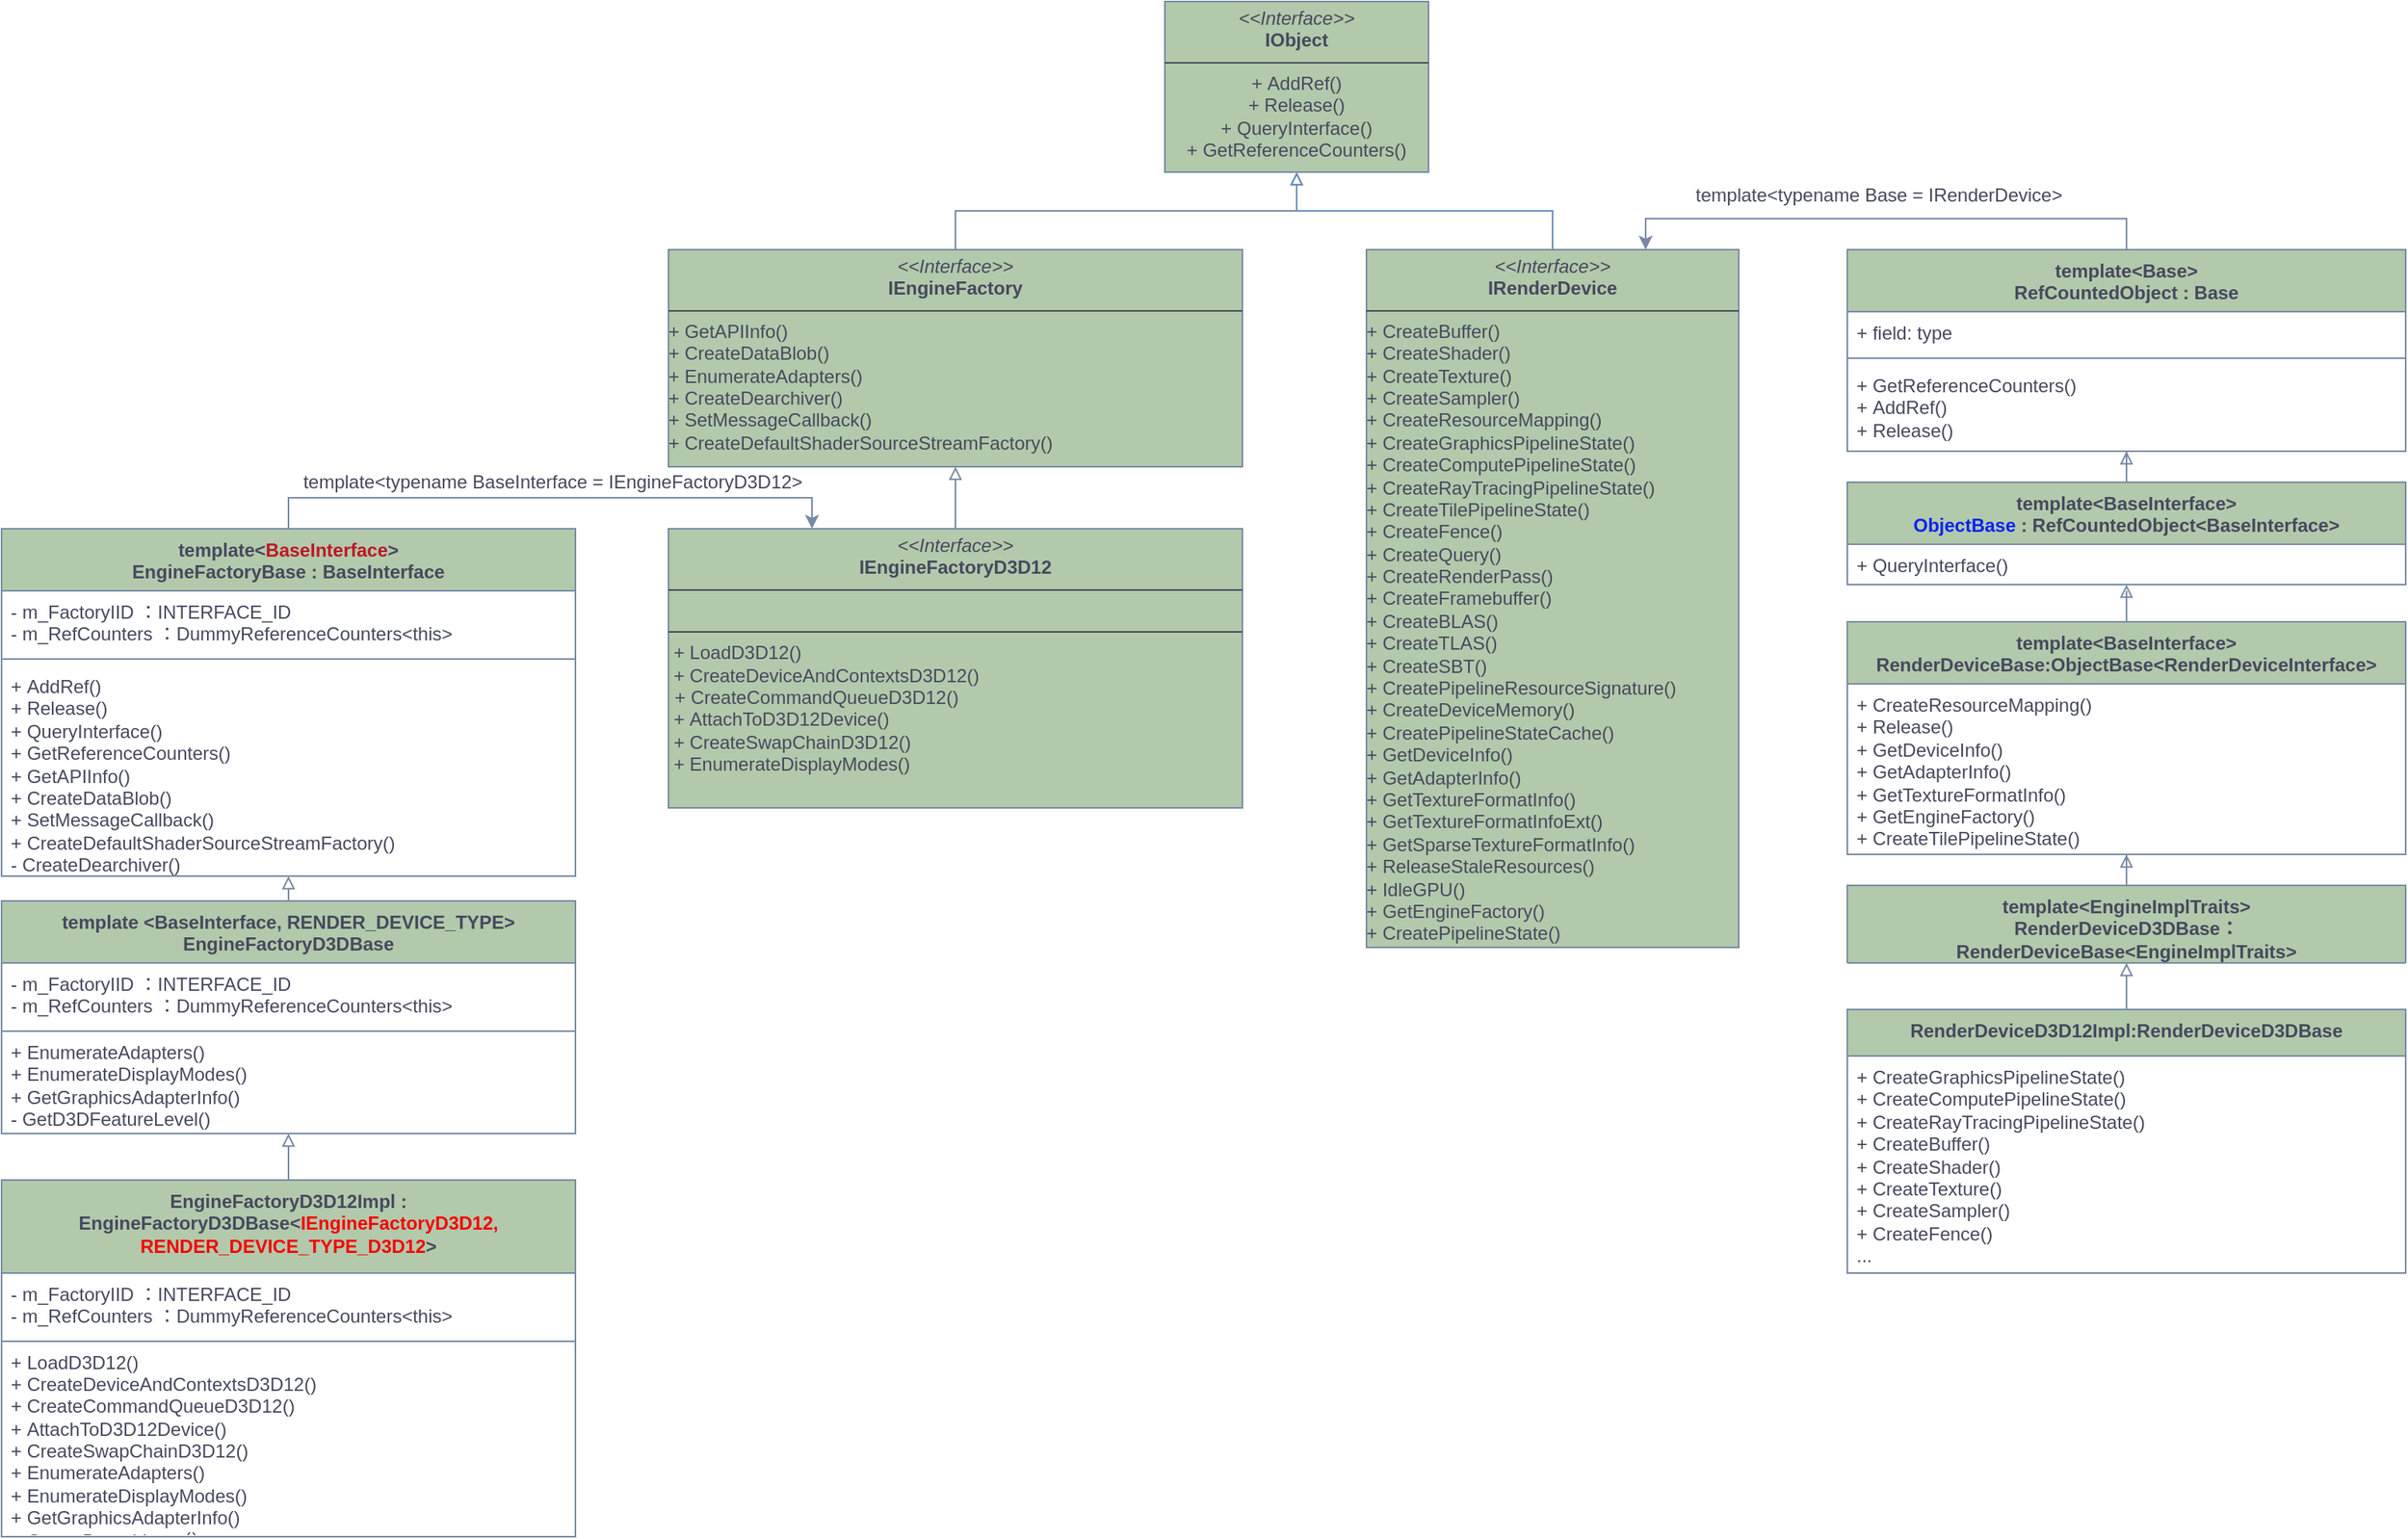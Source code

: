 <mxfile version="24.7.8">
  <diagram id="C5RBs43oDa-KdzZeNtuy" name="Page-1">
    <mxGraphModel dx="1877" dy="618" grid="1" gridSize="10" guides="1" tooltips="1" connect="1" arrows="1" fold="1" page="1" pageScale="1" pageWidth="827" pageHeight="1169" math="0" shadow="0">
      <root>
        <mxCell id="WIyWlLk6GJQsqaUBKTNV-0" />
        <mxCell id="WIyWlLk6GJQsqaUBKTNV-1" parent="WIyWlLk6GJQsqaUBKTNV-0" />
        <mxCell id="uO3FxK8MSbtDPoYA_33R-14" value="&lt;p style=&quot;margin: 4px 0px 0px;&quot;&gt;&lt;i&gt;&amp;lt;&amp;lt;Interface&amp;gt;&amp;gt;&lt;/i&gt;&lt;br&gt;&lt;b&gt;IObject&lt;/b&gt;&lt;/p&gt;&lt;hr size=&quot;1&quot; style=&quot;border-style:solid;&quot;&gt;&lt;p style=&quot;margin:0px;margin-left:4px;&quot;&gt;&lt;/p&gt;&lt;p style=&quot;margin:0px;margin-left:4px;&quot;&gt;&lt;/p&gt;&lt;div style=&quot;&quot;&gt;&lt;div&gt;&lt;span style=&quot;background-color: initial;&quot;&gt;+&amp;nbsp;&lt;/span&gt;&lt;span style=&quot;background-color: initial;&quot;&gt;AddRef()&lt;/span&gt;&lt;/div&gt;&lt;div&gt;&lt;span style=&quot;background-color: initial;&quot;&gt;+&amp;nbsp;&lt;/span&gt;&lt;span style=&quot;background-color: initial;&quot;&gt;Release()&lt;/span&gt;&lt;/div&gt;&lt;/div&gt;&lt;div style=&quot;&quot;&gt;&lt;span style=&quot;background-color: initial;&quot;&gt;+ QueryInterface&lt;/span&gt;&lt;span style=&quot;background-color: initial;&quot;&gt;()&lt;/span&gt;&lt;/div&gt;&lt;div style=&quot;&quot;&gt;&lt;span style=&quot;background-color: initial;&quot;&gt;+&amp;nbsp;&lt;/span&gt;&lt;span style=&quot;background-color: initial;&quot;&gt;GetReferenceCounters()&lt;/span&gt;&lt;/div&gt;&lt;p&gt;&lt;/p&gt;" style="verticalAlign=middle;align=center;overflow=fill;html=1;whiteSpace=wrap;labelBackgroundColor=none;fillColor=#B2C9AB;strokeColor=#788AA3;fontColor=#46495D;" parent="WIyWlLk6GJQsqaUBKTNV-1" vertex="1">
          <mxGeometry x="740" y="1100" width="170" height="110" as="geometry" />
        </mxCell>
        <mxCell id="uO3FxK8MSbtDPoYA_33R-17" style="edgeStyle=orthogonalEdgeStyle;rounded=0;orthogonalLoop=1;jettySize=auto;html=1;exitX=0.5;exitY=0;exitDx=0;exitDy=0;entryX=0.5;entryY=1;entryDx=0;entryDy=0;endArrow=block;endFill=0;labelBackgroundColor=none;strokeColor=#788AA3;fontColor=default;" parent="WIyWlLk6GJQsqaUBKTNV-1" source="uO3FxK8MSbtDPoYA_33R-15" target="uO3FxK8MSbtDPoYA_33R-14" edge="1">
          <mxGeometry relative="1" as="geometry" />
        </mxCell>
        <mxCell id="uO3FxK8MSbtDPoYA_33R-15" value="&lt;p style=&quot;margin: 4px 0px 0px;&quot;&gt;&lt;i&gt;&amp;lt;&amp;lt;Interface&amp;gt;&amp;gt;&lt;/i&gt;&lt;br&gt;&lt;b&gt;IEngineFactory&lt;/b&gt;&lt;br&gt;&lt;/p&gt;&lt;hr size=&quot;1&quot; style=&quot;border-style:solid;&quot;&gt;&lt;p style=&quot;margin:0px;margin-left:4px;&quot;&gt;&lt;/p&gt;&lt;p style=&quot;margin:0px;margin-left:4px;&quot;&gt;&lt;/p&gt;&lt;div style=&quot;&quot;&gt;&lt;div style=&quot;text-align: left;&quot;&gt;&lt;span style=&quot;background-color: initial;&quot;&gt;+&amp;nbsp;&lt;/span&gt;&lt;span style=&quot;background-color: initial;&quot;&gt;GetAPIInfo()&lt;/span&gt;&lt;/div&gt;&lt;div style=&quot;text-align: left;&quot;&gt;&lt;span style=&quot;background-color: initial;&quot;&gt;+&amp;nbsp;&lt;/span&gt;&lt;span style=&quot;background-color: initial;&quot;&gt;CreateDataBlob()&lt;/span&gt;&lt;/div&gt;&lt;/div&gt;&lt;div style=&quot;text-align: left;&quot;&gt;&lt;span style=&quot;background-color: initial;&quot;&gt;+&amp;nbsp;&lt;/span&gt;&lt;span style=&quot;background-color: initial;&quot;&gt;EnumerateAdapters()&lt;/span&gt;&lt;/div&gt;&lt;div style=&quot;text-align: left;&quot;&gt;&lt;span style=&quot;background-color: initial;&quot;&gt;+&amp;nbsp;&lt;/span&gt;&lt;span style=&quot;background-color: initial;&quot;&gt;CreateDearchiver()&lt;/span&gt;&lt;/div&gt;&lt;div style=&quot;text-align: left;&quot;&gt;&lt;span style=&quot;background-color: initial;&quot;&gt;+&amp;nbsp;&lt;/span&gt;&lt;span style=&quot;background-color: initial;&quot;&gt;SetMessageCallback()&lt;/span&gt;&lt;/div&gt;&lt;div style=&quot;text-align: left;&quot;&gt;&lt;span style=&quot;background-color: initial;&quot;&gt;+&amp;nbsp;&lt;/span&gt;&lt;span style=&quot;background-color: initial;&quot;&gt;CreateDefaultShaderSourceStreamFactory()&lt;/span&gt;&lt;/div&gt;&lt;p&gt;&lt;/p&gt;" style="verticalAlign=middle;align=center;overflow=fill;html=1;whiteSpace=wrap;labelBackgroundColor=none;fillColor=#B2C9AB;strokeColor=#788AA3;fontColor=#46495D;" parent="WIyWlLk6GJQsqaUBKTNV-1" vertex="1">
          <mxGeometry x="420" y="1260" width="370" height="140" as="geometry" />
        </mxCell>
        <mxCell id="uO3FxK8MSbtDPoYA_33R-78" style="edgeStyle=orthogonalEdgeStyle;rounded=0;orthogonalLoop=1;jettySize=auto;html=1;exitX=0.5;exitY=0;exitDx=0;exitDy=0;entryX=0.25;entryY=0;entryDx=0;entryDy=0;strokeColor=#788AA3;fontColor=#46495D;fillColor=#B2C9AB;" parent="WIyWlLk6GJQsqaUBKTNV-1" source="uO3FxK8MSbtDPoYA_33R-18" target="uO3FxK8MSbtDPoYA_33R-44" edge="1">
          <mxGeometry relative="1" as="geometry" />
        </mxCell>
        <mxCell id="uO3FxK8MSbtDPoYA_33R-18" value="&lt;div&gt;template&amp;lt;&lt;font color=&quot;#bc1727&quot;&gt;BaseInterface&lt;/font&gt;&amp;gt;&lt;/div&gt;EngineFactoryBase : BaseInterface" style="swimlane;fontStyle=1;align=center;verticalAlign=top;childLayout=stackLayout;horizontal=1;startSize=40;horizontalStack=0;resizeParent=1;resizeParentMax=0;resizeLast=0;collapsible=1;marginBottom=0;whiteSpace=wrap;html=1;labelBackgroundColor=none;fillColor=#B2C9AB;strokeColor=#788AA3;fontColor=#46495D;" parent="WIyWlLk6GJQsqaUBKTNV-1" vertex="1">
          <mxGeometry x="-10" y="1440" width="370" height="224" as="geometry">
            <mxRectangle x="390" y="610" width="170" height="40" as="alternateBounds" />
          </mxGeometry>
        </mxCell>
        <mxCell id="uO3FxK8MSbtDPoYA_33R-19" value="- m_FactoryIID ：INTERFACE_ID&lt;div&gt;- m_RefCounters ：DummyReferenceCounters&amp;lt;this&amp;gt;&lt;/div&gt;" style="text;strokeColor=none;fillColor=none;align=left;verticalAlign=top;spacingLeft=4;spacingRight=4;overflow=hidden;rotatable=0;points=[[0,0.5],[1,0.5]];portConstraint=eastwest;whiteSpace=wrap;html=1;labelBackgroundColor=none;fontColor=#46495D;" parent="uO3FxK8MSbtDPoYA_33R-18" vertex="1">
          <mxGeometry y="40" width="370" height="40" as="geometry" />
        </mxCell>
        <mxCell id="uO3FxK8MSbtDPoYA_33R-20" value="" style="line;strokeWidth=1;fillColor=none;align=left;verticalAlign=middle;spacingTop=-1;spacingLeft=3;spacingRight=3;rotatable=0;labelPosition=right;points=[];portConstraint=eastwest;strokeColor=#788AA3;labelBackgroundColor=none;fontColor=#46495D;" parent="uO3FxK8MSbtDPoYA_33R-18" vertex="1">
          <mxGeometry y="80" width="370" height="8" as="geometry" />
        </mxCell>
        <mxCell id="uO3FxK8MSbtDPoYA_33R-21" value="&lt;div&gt;+&amp;nbsp;AddRef()&lt;/div&gt;&lt;div&gt;+ Release()&lt;/div&gt;+ QueryInterface()&lt;div&gt;+&amp;nbsp;GetReferenceCounters()&lt;/div&gt;&lt;div&gt;+&amp;nbsp;GetAPIInfo()&lt;/div&gt;&lt;div&gt;+ CreateDataBlob()&lt;br&gt;&lt;/div&gt;&lt;div&gt;+&amp;nbsp;SetMessageCallback()&lt;/div&gt;&lt;div&gt;+&amp;nbsp;CreateDefaultShaderSourceStreamFactory()&lt;/div&gt;&lt;div&gt;-&amp;nbsp;CreateDearchiver()&lt;/div&gt;" style="text;strokeColor=none;fillColor=none;align=left;verticalAlign=top;spacingLeft=4;spacingRight=4;overflow=hidden;rotatable=0;points=[[0,0.5],[1,0.5]];portConstraint=eastwest;whiteSpace=wrap;html=1;labelBackgroundColor=none;fontColor=#46495D;" parent="uO3FxK8MSbtDPoYA_33R-18" vertex="1">
          <mxGeometry y="88" width="370" height="136" as="geometry" />
        </mxCell>
        <mxCell id="uO3FxK8MSbtDPoYA_33R-27" style="edgeStyle=orthogonalEdgeStyle;rounded=0;orthogonalLoop=1;jettySize=auto;html=1;endArrow=block;endFill=0;labelBackgroundColor=none;strokeColor=#788AA3;fontColor=default;" parent="WIyWlLk6GJQsqaUBKTNV-1" source="uO3FxK8MSbtDPoYA_33R-22" target="uO3FxK8MSbtDPoYA_33R-18" edge="1">
          <mxGeometry relative="1" as="geometry">
            <Array as="points">
              <mxPoint x="175" y="1660" />
              <mxPoint x="175" y="1660" />
            </Array>
          </mxGeometry>
        </mxCell>
        <mxCell id="uO3FxK8MSbtDPoYA_33R-22" value="&lt;div&gt;template &amp;lt;BaseInterface, RENDER_DEVICE_TYPE&amp;gt;&lt;br&gt;&lt;/div&gt;EngineFactoryD3DBase" style="swimlane;fontStyle=1;align=center;verticalAlign=top;childLayout=stackLayout;horizontal=1;startSize=40;horizontalStack=0;resizeParent=1;resizeParentMax=0;resizeLast=0;collapsible=1;marginBottom=0;whiteSpace=wrap;html=1;labelBackgroundColor=none;fillColor=#B2C9AB;strokeColor=#788AA3;fontColor=#46495D;" parent="WIyWlLk6GJQsqaUBKTNV-1" vertex="1">
          <mxGeometry x="-10" y="1680" width="370" height="150" as="geometry">
            <mxRectangle x="390" y="610" width="170" height="40" as="alternateBounds" />
          </mxGeometry>
        </mxCell>
        <mxCell id="uO3FxK8MSbtDPoYA_33R-23" value="- m_FactoryIID ：INTERFACE_ID&lt;div&gt;- m_RefCounters ：DummyReferenceCounters&amp;lt;this&amp;gt;&lt;/div&gt;" style="text;strokeColor=none;fillColor=none;align=left;verticalAlign=top;spacingLeft=4;spacingRight=4;overflow=hidden;rotatable=0;points=[[0,0.5],[1,0.5]];portConstraint=eastwest;whiteSpace=wrap;html=1;labelBackgroundColor=none;fontColor=#46495D;" parent="uO3FxK8MSbtDPoYA_33R-22" vertex="1">
          <mxGeometry y="40" width="370" height="40" as="geometry" />
        </mxCell>
        <mxCell id="uO3FxK8MSbtDPoYA_33R-24" value="" style="line;strokeWidth=1;fillColor=none;align=left;verticalAlign=middle;spacingTop=-1;spacingLeft=3;spacingRight=3;rotatable=0;labelPosition=right;points=[];portConstraint=eastwest;strokeColor=#788AA3;labelBackgroundColor=none;fontColor=#46495D;" parent="uO3FxK8MSbtDPoYA_33R-22" vertex="1">
          <mxGeometry y="80" width="370" height="8" as="geometry" />
        </mxCell>
        <mxCell id="uO3FxK8MSbtDPoYA_33R-25" value="&lt;div&gt;+&amp;nbsp;EnumerateAdapters()&lt;/div&gt;&lt;div&gt;+ EnumerateDisplayModes()&lt;/div&gt;+ GetGraphicsAdapterInfo()&lt;div&gt;-&amp;nbsp;GetD3DFeatureLevel()&lt;/div&gt;" style="text;strokeColor=none;fillColor=none;align=left;verticalAlign=middle;spacingLeft=4;spacingRight=4;overflow=hidden;rotatable=0;points=[[0,0.5],[1,0.5]];portConstraint=eastwest;whiteSpace=wrap;html=1;labelBackgroundColor=none;fontColor=#46495D;" parent="uO3FxK8MSbtDPoYA_33R-22" vertex="1">
          <mxGeometry y="88" width="370" height="62" as="geometry" />
        </mxCell>
        <mxCell id="uO3FxK8MSbtDPoYA_33R-43" style="edgeStyle=orthogonalEdgeStyle;rounded=0;orthogonalLoop=1;jettySize=auto;html=1;exitX=0.5;exitY=0;exitDx=0;exitDy=0;endArrow=block;endFill=0;labelBackgroundColor=none;strokeColor=#788AA3;fontColor=default;" parent="WIyWlLk6GJQsqaUBKTNV-1" source="uO3FxK8MSbtDPoYA_33R-34" target="uO3FxK8MSbtDPoYA_33R-22" edge="1">
          <mxGeometry relative="1" as="geometry" />
        </mxCell>
        <mxCell id="uO3FxK8MSbtDPoYA_33R-34" value="&lt;div&gt;EngineFactoryD3D12Impl : EngineFactoryD3DBase&amp;lt;&lt;font color=&quot;#f40101&quot;&gt;IEngineFactoryD3D12, RENDER_DEVICE_TYPE_D3D12&lt;/font&gt;&amp;gt;&lt;br&gt;&lt;/div&gt;" style="swimlane;fontStyle=1;align=center;verticalAlign=top;childLayout=stackLayout;horizontal=1;startSize=60;horizontalStack=0;resizeParent=1;resizeParentMax=0;resizeLast=0;collapsible=1;marginBottom=0;whiteSpace=wrap;html=1;labelBackgroundColor=none;fillColor=#B2C9AB;strokeColor=#788AA3;fontColor=#46495D;" parent="WIyWlLk6GJQsqaUBKTNV-1" vertex="1">
          <mxGeometry x="-10" y="1860" width="370" height="230" as="geometry">
            <mxRectangle x="390" y="610" width="170" height="40" as="alternateBounds" />
          </mxGeometry>
        </mxCell>
        <mxCell id="uO3FxK8MSbtDPoYA_33R-35" value="- m_FactoryIID ：INTERFACE_ID&lt;div&gt;- m_RefCounters ：DummyReferenceCounters&amp;lt;this&amp;gt;&lt;/div&gt;" style="text;strokeColor=none;fillColor=none;align=left;verticalAlign=top;spacingLeft=4;spacingRight=4;overflow=hidden;rotatable=0;points=[[0,0.5],[1,0.5]];portConstraint=eastwest;whiteSpace=wrap;html=1;labelBackgroundColor=none;fontColor=#46495D;" parent="uO3FxK8MSbtDPoYA_33R-34" vertex="1">
          <mxGeometry y="60" width="370" height="40" as="geometry" />
        </mxCell>
        <mxCell id="uO3FxK8MSbtDPoYA_33R-36" value="" style="line;strokeWidth=1;fillColor=none;align=left;verticalAlign=middle;spacingTop=-1;spacingLeft=3;spacingRight=3;rotatable=0;labelPosition=right;points=[];portConstraint=eastwest;strokeColor=#788AA3;labelBackgroundColor=none;fontColor=#46495D;" parent="uO3FxK8MSbtDPoYA_33R-34" vertex="1">
          <mxGeometry y="100" width="370" height="8" as="geometry" />
        </mxCell>
        <mxCell id="uO3FxK8MSbtDPoYA_33R-37" value="&lt;div&gt;+&amp;nbsp;LoadD3D12()&lt;/div&gt;&lt;div&gt;+ CreateDeviceAndContextsD3D12()&lt;/div&gt;+ CreateCommandQueueD3D12()&lt;div&gt;+&amp;nbsp;AttachToD3D12Device()&lt;/div&gt;&lt;div&gt;+&amp;nbsp;CreateSwapChainD3D12()&lt;/div&gt;&lt;div&gt;+ EnumerateAdapters()&lt;br&gt;&lt;/div&gt;&lt;div&gt;+&amp;nbsp;EnumerateDisplayModes()&lt;/div&gt;&lt;div&gt;+&amp;nbsp;GetGraphicsAdapterInfo()&lt;/div&gt;&lt;div&gt;+&amp;nbsp;CreateDearchiver（）&lt;/div&gt;" style="text;strokeColor=none;fillColor=none;align=left;verticalAlign=middle;spacingLeft=4;spacingRight=4;overflow=hidden;rotatable=0;points=[[0,0.5],[1,0.5]];portConstraint=eastwest;whiteSpace=wrap;html=1;labelBackgroundColor=none;fontColor=#46495D;" parent="uO3FxK8MSbtDPoYA_33R-34" vertex="1">
          <mxGeometry y="108" width="370" height="122" as="geometry" />
        </mxCell>
        <mxCell id="uO3FxK8MSbtDPoYA_33R-45" style="edgeStyle=orthogonalEdgeStyle;rounded=0;orthogonalLoop=1;jettySize=auto;html=1;exitX=0.5;exitY=0;exitDx=0;exitDy=0;entryX=0.5;entryY=1;entryDx=0;entryDy=0;strokeColor=#788AA3;fontColor=#46495D;fillColor=#B2C9AB;endArrow=block;endFill=0;" parent="WIyWlLk6GJQsqaUBKTNV-1" source="uO3FxK8MSbtDPoYA_33R-44" target="uO3FxK8MSbtDPoYA_33R-15" edge="1">
          <mxGeometry relative="1" as="geometry" />
        </mxCell>
        <mxCell id="uO3FxK8MSbtDPoYA_33R-44" value="&lt;p style=&quot;margin:0px;margin-top:4px;text-align:center;&quot;&gt;&lt;i&gt;&amp;lt;&amp;lt;Interface&amp;gt;&amp;gt;&lt;/i&gt;&lt;br&gt;&lt;b&gt;IEngineFactoryD3D12&lt;/b&gt;&lt;/p&gt;&lt;hr size=&quot;1&quot; style=&quot;border-style:solid;&quot;&gt;&lt;p style=&quot;margin:0px;margin-left:4px;&quot;&gt;&lt;br&gt;&lt;/p&gt;&lt;hr size=&quot;1&quot; style=&quot;border-style:solid;&quot;&gt;&lt;div&gt;&amp;nbsp;+&amp;nbsp;LoadD3D12()&lt;/div&gt;&lt;div&gt;&amp;nbsp;+ CreateDeviceAndContextsD3D12()&lt;/div&gt;&lt;p style=&quot;margin:0px;margin-left:4px;&quot;&gt;+ CreateCommandQueueD3D12()&lt;/p&gt;&lt;div&gt;&amp;nbsp;+&amp;nbsp;AttachToD3D12Device()&lt;/div&gt;&lt;div&gt;&amp;nbsp;+&amp;nbsp;CreateSwapChainD3D12()&lt;/div&gt;&lt;div&gt;&amp;nbsp;+&amp;nbsp;EnumerateDisplayModes()&lt;/div&gt;" style="verticalAlign=top;align=left;overflow=fill;html=1;whiteSpace=wrap;strokeColor=#788AA3;fontColor=#46495D;fillColor=#B2C9AB;" parent="WIyWlLk6GJQsqaUBKTNV-1" vertex="1">
          <mxGeometry x="420" y="1440" width="370" height="180" as="geometry" />
        </mxCell>
        <mxCell id="CxMCUwXCkyTE1v-i5_yb-0" style="edgeStyle=orthogonalEdgeStyle;rounded=0;orthogonalLoop=1;jettySize=auto;html=1;exitX=0.5;exitY=0;exitDx=0;exitDy=0;endArrow=block;endFill=0;fillColor=#dae8fc;strokeColor=#6c8ebf;" edge="1" parent="WIyWlLk6GJQsqaUBKTNV-1" source="uO3FxK8MSbtDPoYA_33R-47" target="uO3FxK8MSbtDPoYA_33R-14">
          <mxGeometry relative="1" as="geometry" />
        </mxCell>
        <mxCell id="uO3FxK8MSbtDPoYA_33R-47" value="&lt;p style=&quot;margin: 4px 0px 0px;&quot;&gt;&lt;i&gt;&amp;lt;&amp;lt;Interface&amp;gt;&amp;gt;&lt;/i&gt;&lt;br&gt;&lt;b&gt;IRenderDevice&lt;/b&gt;&lt;/p&gt;&lt;hr size=&quot;1&quot; style=&quot;border-style:solid;&quot;&gt;&lt;p style=&quot;margin:0px;margin-left:4px;&quot;&gt;&lt;/p&gt;&lt;p style=&quot;margin:0px;margin-left:4px;&quot;&gt;&lt;/p&gt;&lt;div style=&quot;&quot;&gt;&lt;div style=&quot;text-align: left;&quot;&gt;&lt;span style=&quot;background-color: initial;&quot;&gt;+&amp;nbsp;&lt;/span&gt;&lt;span style=&quot;background-color: initial;&quot;&gt;CreateBuffer()&lt;/span&gt;&lt;/div&gt;&lt;div style=&quot;text-align: left;&quot;&gt;&lt;span style=&quot;background-color: initial;&quot;&gt;+&amp;nbsp;&lt;/span&gt;&lt;span style=&quot;background-color: initial;&quot;&gt;CreateShader()&lt;/span&gt;&lt;/div&gt;&lt;/div&gt;&lt;div style=&quot;text-align: left;&quot;&gt;&lt;span style=&quot;background-color: initial;&quot;&gt;+&amp;nbsp;&lt;/span&gt;&lt;span style=&quot;background-color: initial;&quot;&gt;CreateTexture()&lt;/span&gt;&lt;/div&gt;&lt;div style=&quot;text-align: left;&quot;&gt;&lt;span style=&quot;background-color: initial;&quot;&gt;+&amp;nbsp;&lt;/span&gt;&lt;span style=&quot;background-color: initial;&quot;&gt;CreateSampler()&lt;/span&gt;&lt;/div&gt;&lt;div style=&quot;text-align: left;&quot;&gt;&lt;span style=&quot;background-color: initial;&quot;&gt;+&amp;nbsp;&lt;/span&gt;&lt;span style=&quot;background-color: initial;&quot;&gt;CreateResourceMapping()&lt;/span&gt;&lt;/div&gt;&lt;div style=&quot;text-align: left;&quot;&gt;&lt;span style=&quot;background-color: initial;&quot;&gt;+&amp;nbsp;&lt;/span&gt;&lt;span style=&quot;background-color: initial;&quot;&gt;CreateGraphicsPipelineState()&lt;/span&gt;&lt;/div&gt;&lt;div style=&quot;text-align: left;&quot;&gt;&lt;span style=&quot;background-color: initial;&quot;&gt;+&amp;nbsp;&lt;/span&gt;&lt;span style=&quot;background-color: initial; text-align: center;&quot;&gt;CreateComputePipelineState()&lt;/span&gt;&lt;/div&gt;&lt;div style=&quot;text-align: left;&quot;&gt;&lt;span style=&quot;background-color: initial; text-align: center;&quot;&gt;+&amp;nbsp;&lt;/span&gt;&lt;span style=&quot;background-color: initial; text-align: center;&quot;&gt;CreateRayTracingPipelineState()&lt;/span&gt;&lt;/div&gt;&lt;div style=&quot;text-align: left;&quot;&gt;&lt;span style=&quot;background-color: initial; text-align: center;&quot;&gt;+&amp;nbsp;&lt;/span&gt;&lt;span style=&quot;background-color: initial; text-align: center;&quot;&gt;CreateTilePipelineState()&lt;/span&gt;&lt;/div&gt;&lt;div style=&quot;text-align: left;&quot;&gt;&lt;span style=&quot;background-color: initial; text-align: center;&quot;&gt;+&amp;nbsp;&lt;/span&gt;&lt;span style=&quot;background-color: initial; text-align: center;&quot;&gt;CreateFence()&lt;/span&gt;&lt;/div&gt;&lt;div style=&quot;text-align: left;&quot;&gt;&lt;span style=&quot;background-color: initial; text-align: center;&quot;&gt;+ CreateQuery()&lt;/span&gt;&lt;/div&gt;&lt;div style=&quot;text-align: left;&quot;&gt;&lt;span style=&quot;background-color: initial; text-align: center;&quot;&gt;+&amp;nbsp;&lt;/span&gt;&lt;span style=&quot;background-color: initial; text-align: center;&quot;&gt;CreateRenderPass()&lt;/span&gt;&lt;/div&gt;&lt;div style=&quot;text-align: left;&quot;&gt;&lt;span style=&quot;background-color: initial; text-align: center;&quot;&gt;+&amp;nbsp;&lt;/span&gt;&lt;span style=&quot;background-color: initial; text-align: center;&quot;&gt;CreateFramebuffer()&lt;/span&gt;&lt;/div&gt;&lt;div style=&quot;text-align: left;&quot;&gt;&lt;span style=&quot;background-color: initial; text-align: center;&quot;&gt;+&amp;nbsp;&lt;/span&gt;&lt;span style=&quot;background-color: initial; text-align: center;&quot;&gt;CreateBLAS()&lt;/span&gt;&lt;/div&gt;&lt;div style=&quot;text-align: left;&quot;&gt;&lt;span style=&quot;background-color: initial; text-align: center;&quot;&gt;+&amp;nbsp;&lt;/span&gt;&lt;span style=&quot;background-color: initial; text-align: center;&quot;&gt;CreateTLAS()&lt;/span&gt;&lt;/div&gt;&lt;div style=&quot;text-align: left;&quot;&gt;&lt;span style=&quot;background-color: initial; text-align: center;&quot;&gt;+&amp;nbsp;&lt;/span&gt;&lt;span style=&quot;background-color: initial; text-align: center;&quot;&gt;CreateSBT()&lt;/span&gt;&lt;/div&gt;&lt;div style=&quot;text-align: left;&quot;&gt;&lt;span style=&quot;background-color: initial; text-align: center;&quot;&gt;+&amp;nbsp;&lt;/span&gt;&lt;span style=&quot;background-color: initial; text-align: center;&quot;&gt;CreatePipelineResourceSignature()&lt;/span&gt;&lt;/div&gt;&lt;div style=&quot;text-align: left;&quot;&gt;&lt;span style=&quot;background-color: initial; text-align: center;&quot;&gt;+&amp;nbsp;&lt;/span&gt;&lt;span style=&quot;background-color: initial; text-align: center;&quot;&gt;CreateDeviceMemory()&lt;/span&gt;&lt;/div&gt;&lt;div style=&quot;text-align: left;&quot;&gt;&lt;span style=&quot;background-color: initial; text-align: center;&quot;&gt;+&amp;nbsp;&lt;/span&gt;&lt;span style=&quot;background-color: initial; text-align: center;&quot;&gt;CreatePipelineStateCache()&lt;/span&gt;&lt;/div&gt;&lt;div style=&quot;text-align: left;&quot;&gt;&lt;span style=&quot;background-color: initial; text-align: center;&quot;&gt;+&amp;nbsp;&lt;/span&gt;&lt;span style=&quot;background-color: initial; text-align: center;&quot;&gt;GetDeviceInfo()&lt;/span&gt;&lt;/div&gt;&lt;div style=&quot;text-align: left;&quot;&gt;&lt;span style=&quot;background-color: initial; text-align: center;&quot;&gt;+&amp;nbsp;&lt;/span&gt;&lt;span style=&quot;background-color: initial; text-align: center;&quot;&gt;GetAdapterInfo()&lt;/span&gt;&lt;/div&gt;&lt;div style=&quot;text-align: left;&quot;&gt;&lt;span style=&quot;background-color: initial; text-align: center;&quot;&gt;+&amp;nbsp;&lt;/span&gt;&lt;span style=&quot;background-color: initial; text-align: center;&quot;&gt;GetTextureFormatInfo()&lt;/span&gt;&lt;/div&gt;&lt;div style=&quot;text-align: left;&quot;&gt;&lt;span style=&quot;background-color: initial; text-align: center;&quot;&gt;+&amp;nbsp;&lt;/span&gt;&lt;span style=&quot;background-color: initial; text-align: center;&quot;&gt;GetTextureFormatInfoExt()&lt;/span&gt;&lt;/div&gt;&lt;div style=&quot;text-align: left;&quot;&gt;&lt;span style=&quot;background-color: initial; text-align: center;&quot;&gt;+&amp;nbsp;&lt;/span&gt;&lt;span style=&quot;background-color: initial; text-align: center;&quot;&gt;GetSparseTextureFormatInfo()&lt;/span&gt;&lt;/div&gt;&lt;div style=&quot;text-align: left;&quot;&gt;&lt;span style=&quot;background-color: initial; text-align: center;&quot;&gt;+&amp;nbsp;&lt;/span&gt;&lt;span style=&quot;background-color: initial; text-align: center;&quot;&gt;ReleaseStaleResources()&lt;/span&gt;&lt;/div&gt;&lt;div style=&quot;text-align: left;&quot;&gt;&lt;span style=&quot;background-color: initial; text-align: center;&quot;&gt;+&amp;nbsp;&lt;/span&gt;&lt;span style=&quot;background-color: initial; text-align: center;&quot;&gt;IdleGPU()&lt;/span&gt;&lt;/div&gt;&lt;div style=&quot;text-align: left;&quot;&gt;&lt;span style=&quot;background-color: initial; text-align: center;&quot;&gt;+&amp;nbsp;&lt;/span&gt;&lt;span style=&quot;background-color: initial; text-align: center;&quot;&gt;GetEngineFactory()&lt;/span&gt;&lt;/div&gt;&lt;div style=&quot;text-align: left;&quot;&gt;&lt;span style=&quot;background-color: initial; text-align: center;&quot;&gt;+&amp;nbsp;&lt;/span&gt;&lt;span style=&quot;background-color: initial; text-align: center;&quot;&gt;CreatePipelineState()&lt;/span&gt;&lt;/div&gt;&lt;p&gt;&lt;/p&gt;" style="verticalAlign=middle;align=center;overflow=fill;html=1;whiteSpace=wrap;labelBackgroundColor=none;fillColor=#B2C9AB;strokeColor=#788AA3;fontColor=#46495D;" parent="WIyWlLk6GJQsqaUBKTNV-1" vertex="1">
          <mxGeometry x="870" y="1260" width="240" height="450" as="geometry" />
        </mxCell>
        <mxCell id="uO3FxK8MSbtDPoYA_33R-76" style="edgeStyle=orthogonalEdgeStyle;rounded=0;orthogonalLoop=1;jettySize=auto;html=1;exitX=0.5;exitY=0;exitDx=0;exitDy=0;entryX=0.75;entryY=0;entryDx=0;entryDy=0;strokeColor=#788AA3;fontColor=#46495D;fillColor=#B2C9AB;" parent="WIyWlLk6GJQsqaUBKTNV-1" source="uO3FxK8MSbtDPoYA_33R-48" target="uO3FxK8MSbtDPoYA_33R-47" edge="1">
          <mxGeometry relative="1" as="geometry" />
        </mxCell>
        <mxCell id="uO3FxK8MSbtDPoYA_33R-48" value="&lt;div&gt;template&amp;lt;Base&amp;gt;&lt;/div&gt;RefCountedObject : Base" style="swimlane;fontStyle=1;align=center;verticalAlign=top;childLayout=stackLayout;horizontal=1;startSize=40;horizontalStack=0;resizeParent=1;resizeParentMax=0;resizeLast=0;collapsible=1;marginBottom=0;whiteSpace=wrap;html=1;strokeColor=#788AA3;fontColor=#46495D;fillColor=#B2C9AB;" parent="WIyWlLk6GJQsqaUBKTNV-1" vertex="1">
          <mxGeometry x="1180" y="1260" width="360" height="130" as="geometry" />
        </mxCell>
        <mxCell id="uO3FxK8MSbtDPoYA_33R-49" value="+ field: type" style="text;strokeColor=none;fillColor=none;align=left;verticalAlign=top;spacingLeft=4;spacingRight=4;overflow=hidden;rotatable=0;points=[[0,0.5],[1,0.5]];portConstraint=eastwest;whiteSpace=wrap;html=1;fontColor=#46495D;" parent="uO3FxK8MSbtDPoYA_33R-48" vertex="1">
          <mxGeometry y="40" width="360" height="26" as="geometry" />
        </mxCell>
        <mxCell id="uO3FxK8MSbtDPoYA_33R-50" value="" style="line;strokeWidth=1;fillColor=none;align=left;verticalAlign=middle;spacingTop=-1;spacingLeft=3;spacingRight=3;rotatable=0;labelPosition=right;points=[];portConstraint=eastwest;strokeColor=inherit;fontColor=#46495D;" parent="uO3FxK8MSbtDPoYA_33R-48" vertex="1">
          <mxGeometry y="66" width="360" height="8" as="geometry" />
        </mxCell>
        <mxCell id="uO3FxK8MSbtDPoYA_33R-51" value="+ GetReferenceCounters()&lt;div&gt;+&amp;nbsp;AddRef()&lt;/div&gt;&lt;div&gt;+ Release()&lt;/div&gt;" style="text;strokeColor=none;fillColor=none;align=left;verticalAlign=top;spacingLeft=4;spacingRight=4;overflow=hidden;rotatable=0;points=[[0,0.5],[1,0.5]];portConstraint=eastwest;whiteSpace=wrap;html=1;fontColor=#46495D;" parent="uO3FxK8MSbtDPoYA_33R-48" vertex="1">
          <mxGeometry y="74" width="360" height="56" as="geometry" />
        </mxCell>
        <mxCell id="uO3FxK8MSbtDPoYA_33R-52" value="&lt;div&gt;template&amp;lt;BaseInterface&amp;gt;&lt;/div&gt;&lt;font color=&quot;#0723f2&quot;&gt;ObjectBase&lt;/font&gt; : RefCountedObject&amp;lt;BaseInterface&amp;gt;" style="swimlane;fontStyle=1;align=center;verticalAlign=top;childLayout=stackLayout;horizontal=1;startSize=40;horizontalStack=0;resizeParent=1;resizeParentMax=0;resizeLast=0;collapsible=1;marginBottom=0;whiteSpace=wrap;html=1;strokeColor=#788AA3;fontColor=#46495D;fillColor=#B2C9AB;" parent="WIyWlLk6GJQsqaUBKTNV-1" vertex="1">
          <mxGeometry x="1180" y="1410" width="360" height="66" as="geometry" />
        </mxCell>
        <mxCell id="uO3FxK8MSbtDPoYA_33R-55" value="+ QueryInterface()" style="text;strokeColor=none;fillColor=none;align=left;verticalAlign=top;spacingLeft=4;spacingRight=4;overflow=hidden;rotatable=0;points=[[0,0.5],[1,0.5]];portConstraint=eastwest;whiteSpace=wrap;html=1;fontColor=#46495D;" parent="uO3FxK8MSbtDPoYA_33R-52" vertex="1">
          <mxGeometry y="40" width="360" height="26" as="geometry" />
        </mxCell>
        <mxCell id="uO3FxK8MSbtDPoYA_33R-56" style="edgeStyle=orthogonalEdgeStyle;rounded=0;orthogonalLoop=1;jettySize=auto;html=1;exitX=0.5;exitY=0;exitDx=0;exitDy=0;strokeColor=#788AA3;fontColor=#46495D;fillColor=#B2C9AB;endArrow=block;endFill=0;" parent="WIyWlLk6GJQsqaUBKTNV-1" source="uO3FxK8MSbtDPoYA_33R-52" target="uO3FxK8MSbtDPoYA_33R-48" edge="1">
          <mxGeometry relative="1" as="geometry">
            <mxPoint x="1365" y="1400" as="targetPoint" />
            <Array as="points" />
          </mxGeometry>
        </mxCell>
        <mxCell id="uO3FxK8MSbtDPoYA_33R-60" style="edgeStyle=orthogonalEdgeStyle;rounded=0;orthogonalLoop=1;jettySize=auto;html=1;exitX=0.5;exitY=0;exitDx=0;exitDy=0;strokeColor=#788AA3;fontColor=#46495D;fillColor=#B2C9AB;endArrow=block;endFill=0;" parent="WIyWlLk6GJQsqaUBKTNV-1" source="uO3FxK8MSbtDPoYA_33R-58" target="uO3FxK8MSbtDPoYA_33R-52" edge="1">
          <mxGeometry relative="1" as="geometry" />
        </mxCell>
        <mxCell id="uO3FxK8MSbtDPoYA_33R-58" value="&lt;div&gt;template&amp;lt;BaseInterface&amp;gt;&lt;/div&gt;RenderDeviceBase:ObjectBase&amp;lt;RenderDeviceInterface&amp;gt;" style="swimlane;fontStyle=1;align=center;verticalAlign=top;childLayout=stackLayout;horizontal=1;startSize=40;horizontalStack=0;resizeParent=1;resizeParentMax=0;resizeLast=0;collapsible=1;marginBottom=0;whiteSpace=wrap;html=1;strokeColor=#788AA3;fontColor=#46495D;fillColor=#B2C9AB;" parent="WIyWlLk6GJQsqaUBKTNV-1" vertex="1">
          <mxGeometry x="1180" y="1500" width="360" height="150" as="geometry" />
        </mxCell>
        <mxCell id="uO3FxK8MSbtDPoYA_33R-59" value="+ CreateResourceMapping()&lt;div&gt;+&amp;nbsp;Release()&lt;/div&gt;&lt;div&gt;+&amp;nbsp;GetDeviceInfo()&lt;/div&gt;&lt;div&gt;+&amp;nbsp;GetAdapterInfo()&lt;/div&gt;&lt;div&gt;+&amp;nbsp;GetTextureFormatInfo()&lt;/div&gt;&lt;div&gt;+&amp;nbsp;GetEngineFactory()&lt;/div&gt;&lt;div&gt;+&amp;nbsp;CreateTilePipelineState()&lt;/div&gt;" style="text;strokeColor=none;fillColor=none;align=left;verticalAlign=top;spacingLeft=4;spacingRight=4;overflow=hidden;rotatable=0;points=[[0,0.5],[1,0.5]];portConstraint=eastwest;whiteSpace=wrap;html=1;fontColor=#46495D;" parent="uO3FxK8MSbtDPoYA_33R-58" vertex="1">
          <mxGeometry y="40" width="360" height="110" as="geometry" />
        </mxCell>
        <mxCell id="uO3FxK8MSbtDPoYA_33R-72" style="edgeStyle=orthogonalEdgeStyle;rounded=0;orthogonalLoop=1;jettySize=auto;html=1;exitX=0.5;exitY=0;exitDx=0;exitDy=0;strokeColor=#788AA3;fontColor=#46495D;fillColor=#B2C9AB;endArrow=block;endFill=0;" parent="WIyWlLk6GJQsqaUBKTNV-1" source="uO3FxK8MSbtDPoYA_33R-61" target="uO3FxK8MSbtDPoYA_33R-58" edge="1">
          <mxGeometry relative="1" as="geometry" />
        </mxCell>
        <mxCell id="uO3FxK8MSbtDPoYA_33R-61" value="&lt;div&gt;template&amp;lt;EngineImplTraits&amp;gt;&lt;/div&gt;RenderDeviceD3DBase：RenderDeviceBase&amp;lt;EngineImplTraits&amp;gt;" style="swimlane;fontStyle=1;align=center;verticalAlign=top;childLayout=stackLayout;horizontal=1;startSize=50;horizontalStack=0;resizeParent=1;resizeParentMax=0;resizeLast=0;collapsible=1;marginBottom=0;whiteSpace=wrap;html=1;strokeColor=#788AA3;fontColor=#46495D;fillColor=#B2C9AB;" parent="WIyWlLk6GJQsqaUBKTNV-1" vertex="1">
          <mxGeometry x="1180" y="1670" width="360" height="50" as="geometry" />
        </mxCell>
        <mxCell id="uO3FxK8MSbtDPoYA_33R-71" style="edgeStyle=orthogonalEdgeStyle;rounded=0;orthogonalLoop=1;jettySize=auto;html=1;exitX=0.5;exitY=0;exitDx=0;exitDy=0;entryX=0.5;entryY=1;entryDx=0;entryDy=0;strokeColor=#788AA3;fontColor=#46495D;fillColor=#B2C9AB;endArrow=block;endFill=0;" parent="WIyWlLk6GJQsqaUBKTNV-1" source="uO3FxK8MSbtDPoYA_33R-67" target="uO3FxK8MSbtDPoYA_33R-61" edge="1">
          <mxGeometry relative="1" as="geometry" />
        </mxCell>
        <mxCell id="uO3FxK8MSbtDPoYA_33R-67" value="&lt;div&gt;&lt;span style=&quot;background-color: initial;&quot;&gt;RenderDeviceD3D12Impl:&lt;/span&gt;&lt;span style=&quot;background-color: initial;&quot;&gt;RenderDeviceD3DBase&lt;/span&gt;&lt;br&gt;&lt;/div&gt;" style="swimlane;fontStyle=1;align=center;verticalAlign=top;childLayout=stackLayout;horizontal=1;startSize=30;horizontalStack=0;resizeParent=1;resizeParentMax=0;resizeLast=0;collapsible=1;marginBottom=0;whiteSpace=wrap;html=1;strokeColor=#788AA3;fontColor=#46495D;fillColor=#B2C9AB;" parent="WIyWlLk6GJQsqaUBKTNV-1" vertex="1">
          <mxGeometry x="1180" y="1750" width="360" height="170" as="geometry" />
        </mxCell>
        <mxCell id="uO3FxK8MSbtDPoYA_33R-68" value="+ CreateGraphicsPipelineState()&lt;div&gt;+&amp;nbsp;CreateComputePipelineState()&lt;/div&gt;&lt;div&gt;+&amp;nbsp;CreateRayTracingPipelineState()&lt;/div&gt;&lt;div&gt;+&amp;nbsp;CreateBuffer()&lt;/div&gt;&lt;div&gt;+&amp;nbsp;CreateShader()&lt;/div&gt;&lt;div&gt;+&amp;nbsp;CreateTexture()&lt;/div&gt;&lt;div&gt;+&amp;nbsp;CreateSampler()&lt;/div&gt;&lt;div&gt;+&amp;nbsp;CreateFence()&lt;/div&gt;&lt;div&gt;...&lt;/div&gt;" style="text;strokeColor=none;fillColor=none;align=left;verticalAlign=top;spacingLeft=4;spacingRight=4;overflow=hidden;rotatable=0;points=[[0,0.5],[1,0.5]];portConstraint=eastwest;whiteSpace=wrap;html=1;fontColor=#46495D;" parent="uO3FxK8MSbtDPoYA_33R-67" vertex="1">
          <mxGeometry y="30" width="360" height="140" as="geometry" />
        </mxCell>
        <mxCell id="uO3FxK8MSbtDPoYA_33R-74" value="template&amp;lt;typename Base = IRenderDevice&amp;gt;" style="text;html=1;align=center;verticalAlign=middle;resizable=0;points=[];autosize=1;strokeColor=none;fillColor=none;fontColor=#46495D;" parent="WIyWlLk6GJQsqaUBKTNV-1" vertex="1">
          <mxGeometry x="1070" y="1210" width="260" height="30" as="geometry" />
        </mxCell>
        <mxCell id="uO3FxK8MSbtDPoYA_33R-82" value="template&amp;lt;typename BaseInterface = IEngineFactoryD3D12&amp;gt;" style="text;html=1;align=center;verticalAlign=middle;resizable=0;points=[];autosize=1;strokeColor=none;fillColor=none;fontColor=#46495D;" parent="WIyWlLk6GJQsqaUBKTNV-1" vertex="1">
          <mxGeometry x="170" y="1395" width="350" height="30" as="geometry" />
        </mxCell>
      </root>
    </mxGraphModel>
  </diagram>
</mxfile>
